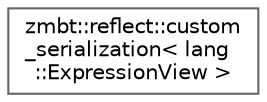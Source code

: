 digraph "Graphical Class Hierarchy"
{
 // LATEX_PDF_SIZE
  bgcolor="transparent";
  edge [fontname=Helvetica,fontsize=10,labelfontname=Helvetica,labelfontsize=10];
  node [fontname=Helvetica,fontsize=10,shape=box,height=0.2,width=0.4];
  rankdir="LR";
  Node0 [id="Node000000",label="zmbt::reflect::custom\l_serialization\< lang\l::ExpressionView \>",height=0.2,width=0.4,color="grey40", fillcolor="white", style="filled",URL="$structzmbt_1_1reflect_1_1custom__serialization_3_01lang_1_1ExpressionView_01_4.html",tooltip=" "];
}

